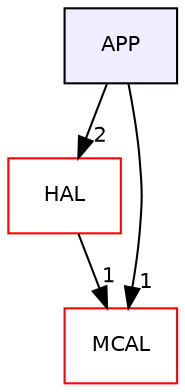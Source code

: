 digraph "APP" {
  compound=true
  node [ fontsize="10", fontname="Helvetica"];
  edge [ labelfontsize="10", labelfontname="Helvetica"];
  dir_0ca16891106f5a3e9ad635a0d6c5f98f [shape=box, label="APP", style="filled", fillcolor="#eeeeff", pencolor="black", URL="dir_0ca16891106f5a3e9ad635a0d6c5f98f.html"];
  dir_c5b59151d6c1325e022e4ba605eb40f8 [shape=box label="HAL" fillcolor="white" style="filled" color="red" URL="dir_c5b59151d6c1325e022e4ba605eb40f8.html"];
  dir_aeef58f5a946ad8e66cca46db86d7cf5 [shape=box label="MCAL" fillcolor="white" style="filled" color="red" URL="dir_aeef58f5a946ad8e66cca46db86d7cf5.html"];
  dir_0ca16891106f5a3e9ad635a0d6c5f98f->dir_c5b59151d6c1325e022e4ba605eb40f8 [headlabel="2", labeldistance=1.5 headhref="dir_000000_000001.html"];
  dir_0ca16891106f5a3e9ad635a0d6c5f98f->dir_aeef58f5a946ad8e66cca46db86d7cf5 [headlabel="1", labeldistance=1.5 headhref="dir_000000_000005.html"];
  dir_c5b59151d6c1325e022e4ba605eb40f8->dir_aeef58f5a946ad8e66cca46db86d7cf5 [headlabel="1", labeldistance=1.5 headhref="dir_000001_000005.html"];
}
